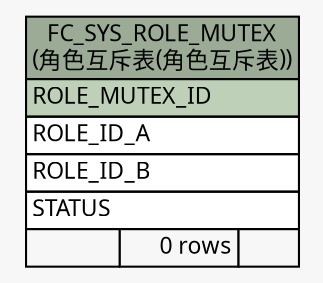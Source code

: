 // dot 2.26.0 on Linux 2.6.32-504.8.1.el6.x86_64
// SchemaSpy rev Unknown
digraph "FC_SYS_ROLE_MUTEX" {
  graph [
    rankdir="RL"
    bgcolor="#f7f7f7"
    nodesep="0.18"
    ranksep="0.46"
    fontname="Microsoft YaHei"
    fontsize="11"
  ];
  node [
    fontname="Microsoft YaHei"
    fontsize="11"
    shape="plaintext"
  ];
  edge [
    arrowsize="0.8"
  ];
  "FC_SYS_ROLE_MUTEX" [
    label=<
    <TABLE BORDER="0" CELLBORDER="1" CELLSPACING="0" BGCOLOR="#ffffff">
      <TR><TD COLSPAN="3" BGCOLOR="#9bab96" ALIGN="CENTER">FC_SYS_ROLE_MUTEX<br/>(角色互斥表(角色互斥表))</TD></TR>
      <TR><TD PORT="ROLE_MUTEX_ID" COLSPAN="3" BGCOLOR="#bed1b8" ALIGN="LEFT">ROLE_MUTEX_ID</TD></TR>
      <TR><TD PORT="ROLE_ID_A" COLSPAN="3" ALIGN="LEFT">ROLE_ID_A</TD></TR>
      <TR><TD PORT="ROLE_ID_B" COLSPAN="3" ALIGN="LEFT">ROLE_ID_B</TD></TR>
      <TR><TD PORT="STATUS" COLSPAN="3" ALIGN="LEFT">STATUS</TD></TR>
      <TR><TD ALIGN="LEFT" BGCOLOR="#f7f7f7">  </TD><TD ALIGN="RIGHT" BGCOLOR="#f7f7f7">0 rows</TD><TD ALIGN="RIGHT" BGCOLOR="#f7f7f7">  </TD></TR>
    </TABLE>>
    URL="tables/FC_SYS_ROLE_MUTEX.html"
    tooltip="FC_SYS_ROLE_MUTEX"
  ];
}
